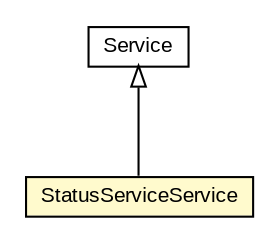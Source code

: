 #!/usr/local/bin/dot
#
# Class diagram 
# Generated by UMLGraph version R5_6-24-gf6e263 (http://www.umlgraph.org/)
#

digraph G {
	edge [fontname="arial",fontsize=10,labelfontname="arial",labelfontsize=10];
	node [fontname="arial",fontsize=10,shape=plaintext];
	nodesep=0.25;
	ranksep=0.5;
	// org.miloss.fgsms.services.interfaces.status.StatusServiceService
	c1163534 [label=<<table title="org.miloss.fgsms.services.interfaces.status.StatusServiceService" border="0" cellborder="1" cellspacing="0" cellpadding="2" port="p" bgcolor="lemonChiffon" href="./StatusServiceService.html">
		<tr><td><table border="0" cellspacing="0" cellpadding="1">
<tr><td align="center" balign="center"> StatusServiceService </td></tr>
		</table></td></tr>
		</table>>, URL="./StatusServiceService.html", fontname="arial", fontcolor="black", fontsize=10.0];
	//org.miloss.fgsms.services.interfaces.status.StatusServiceService extends javax.xml.ws.Service
	c1164064:p -> c1163534:p [dir=back,arrowtail=empty];
	// javax.xml.ws.Service
	c1164064 [label=<<table title="javax.xml.ws.Service" border="0" cellborder="1" cellspacing="0" cellpadding="2" port="p" href="http://java.sun.com/j2se/1.4.2/docs/api/javax/xml/ws/Service.html">
		<tr><td><table border="0" cellspacing="0" cellpadding="1">
<tr><td align="center" balign="center"> Service </td></tr>
		</table></td></tr>
		</table>>, URL="http://java.sun.com/j2se/1.4.2/docs/api/javax/xml/ws/Service.html", fontname="arial", fontcolor="black", fontsize=10.0];
}

